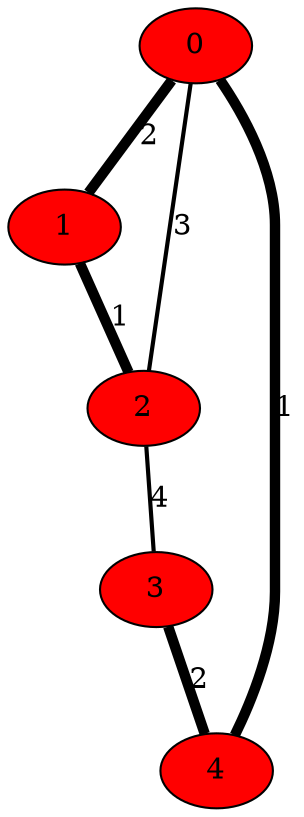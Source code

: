 graph G {
0[style="filled", fillcolor="#FF0000"];
1[style="filled", fillcolor="#FF0000"];
2[style="filled", fillcolor="#FF0000"];
3[style="filled", fillcolor="#FF0000"];
4[style="filled", fillcolor="#FF0000"];
0--1 [penwidth=5, label="2"];
0--2 [penwidth=2, label="3"];
1--2 [penwidth=5, label="1"];
0--4 [penwidth=5, label="1"];
3--4 [penwidth=5, label="2"];
2--3 [penwidth=2, label="4"];
}
